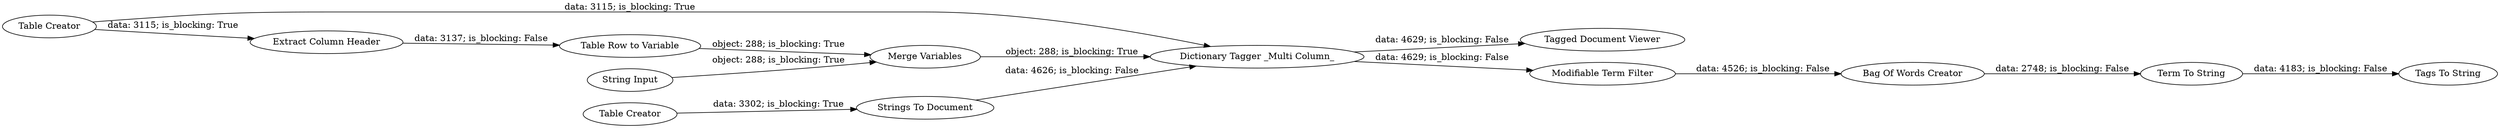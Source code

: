 digraph {
	"-1549727437308833873_20" [label="Bag Of Words Creator"]
	"-1549727437308833873_21" [label="Term To String"]
	"-1549727437308833873_28" [label="Tagged Document Viewer"]
	"-1549727437308833873_10" [label="Table Row to Variable"]
	"-1549727437308833873_8" [label="Dictionary Tagger _Multi Column_"]
	"-1549727437308833873_26" [label="String Input"]
	"-1549727437308833873_27" [label="Merge Variables"]
	"-1549727437308833873_22" [label="Tags To String"]
	"-1549727437308833873_4" [label="Table Creator"]
	"-1549727437308833873_19" [label="Modifiable Term Filter"]
	"-1549727437308833873_5" [label="Strings To Document"]
	"-1549727437308833873_9" [label="Extract Column Header"]
	"-1549727437308833873_7" [label="Table Creator"]
	"-1549727437308833873_9" -> "-1549727437308833873_10" [label="data: 3137; is_blocking: False"]
	"-1549727437308833873_10" -> "-1549727437308833873_27" [label="object: 288; is_blocking: True"]
	"-1549727437308833873_26" -> "-1549727437308833873_27" [label="object: 288; is_blocking: True"]
	"-1549727437308833873_4" -> "-1549727437308833873_5" [label="data: 3302; is_blocking: True"]
	"-1549727437308833873_19" -> "-1549727437308833873_20" [label="data: 4526; is_blocking: False"]
	"-1549727437308833873_27" -> "-1549727437308833873_8" [label="object: 288; is_blocking: True"]
	"-1549727437308833873_7" -> "-1549727437308833873_9" [label="data: 3115; is_blocking: True"]
	"-1549727437308833873_20" -> "-1549727437308833873_21" [label="data: 2748; is_blocking: False"]
	"-1549727437308833873_8" -> "-1549727437308833873_28" [label="data: 4629; is_blocking: False"]
	"-1549727437308833873_5" -> "-1549727437308833873_8" [label="data: 4626; is_blocking: False"]
	"-1549727437308833873_7" -> "-1549727437308833873_8" [label="data: 3115; is_blocking: True"]
	"-1549727437308833873_21" -> "-1549727437308833873_22" [label="data: 4183; is_blocking: False"]
	"-1549727437308833873_8" -> "-1549727437308833873_19" [label="data: 4629; is_blocking: False"]
	rankdir=LR
}
